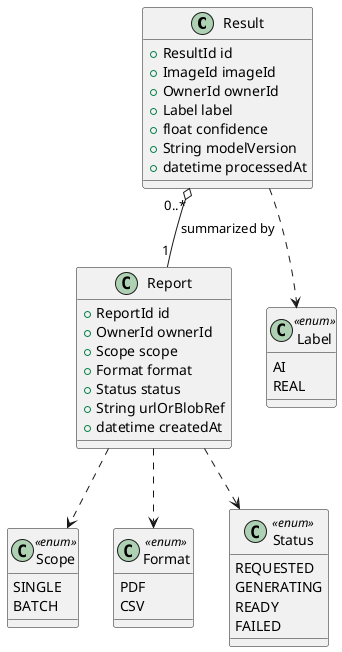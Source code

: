 @startuml
class Result {
  +ResultId id
  +ImageId imageId
  +OwnerId ownerId
  +Label label
  +float confidence
  +String modelVersion
  +datetime processedAt
}

class Report {
  +ReportId id
  +OwnerId ownerId
  +Scope scope
  +Format format
  +Status status
  +String urlOrBlobRef
  +datetime createdAt
}
class Label <<enum>> {
  AI
  REAL
}
class Scope <<enum>> {
  SINGLE
  BATCH
}

class Format <<enum>> {
  PDF
  CSV
}

class Status <<enum>> {
  REQUESTED
  GENERATING
  READY
  FAILED
}

Result "0..*" o-- "1" Report : summarized by
Report ..> Scope
Report ..> Format
Report ..> Status
Result ..> Label
@enduml
